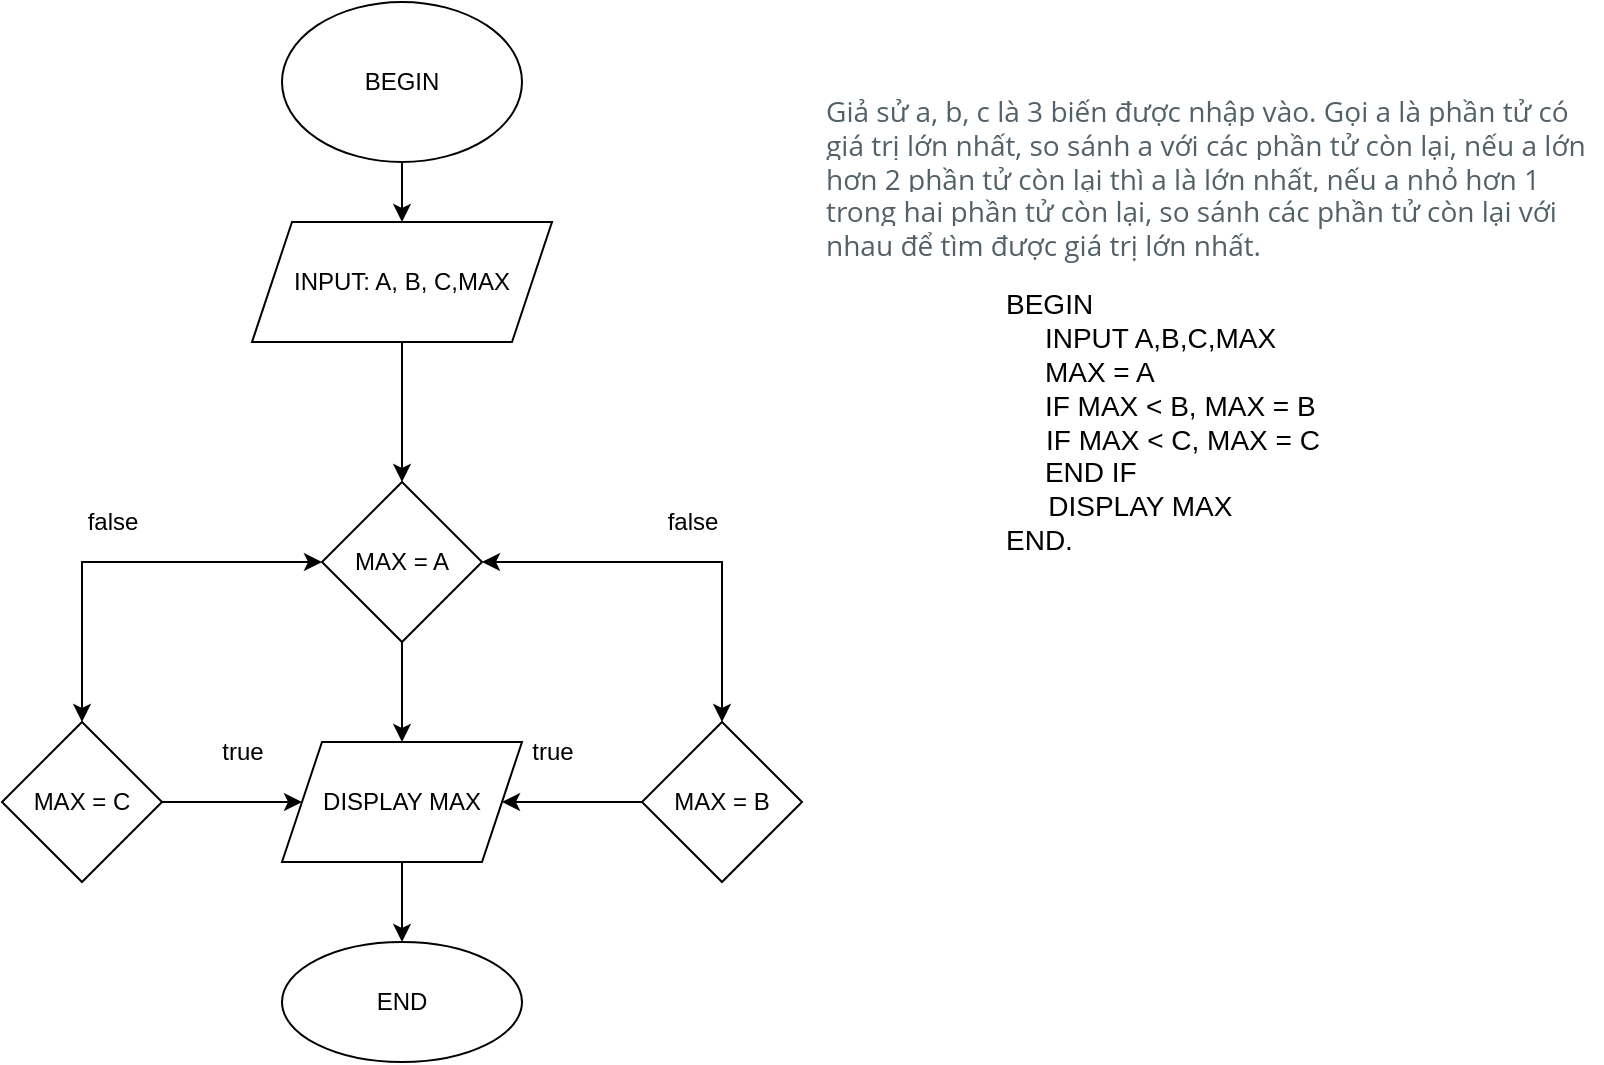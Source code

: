 <mxfile version="20.2.3" type="device"><diagram id="8q0owhe2cnxavjfr3GtK" name="Page-1"><mxGraphModel dx="1278" dy="1741" grid="1" gridSize="10" guides="1" tooltips="1" connect="1" arrows="1" fold="1" page="1" pageScale="1" pageWidth="850" pageHeight="1100" math="0" shadow="0"><root><mxCell id="0"/><mxCell id="1" parent="0"/><mxCell id="pYwd8odzGbm_qrx6KD8h-3" value="" style="edgeStyle=orthogonalEdgeStyle;rounded=0;orthogonalLoop=1;jettySize=auto;html=1;" edge="1" parent="1" source="pYwd8odzGbm_qrx6KD8h-1" target="pYwd8odzGbm_qrx6KD8h-2"><mxGeometry relative="1" as="geometry"/></mxCell><mxCell id="pYwd8odzGbm_qrx6KD8h-1" value="BEGIN" style="ellipse;whiteSpace=wrap;html=1;" vertex="1" parent="1"><mxGeometry x="170" y="-10" width="120" height="80" as="geometry"/></mxCell><mxCell id="pYwd8odzGbm_qrx6KD8h-7" value="" style="edgeStyle=orthogonalEdgeStyle;rounded=0;orthogonalLoop=1;jettySize=auto;html=1;" edge="1" parent="1" source="pYwd8odzGbm_qrx6KD8h-2" target="pYwd8odzGbm_qrx6KD8h-6"><mxGeometry relative="1" as="geometry"/></mxCell><mxCell id="pYwd8odzGbm_qrx6KD8h-2" value="INPUT: A, B, C,MAX" style="shape=parallelogram;perimeter=parallelogramPerimeter;whiteSpace=wrap;html=1;fixedSize=1;" vertex="1" parent="1"><mxGeometry x="155" y="100" width="150" height="60" as="geometry"/></mxCell><mxCell id="pYwd8odzGbm_qrx6KD8h-21" value="" style="edgeStyle=orthogonalEdgeStyle;rounded=0;orthogonalLoop=1;jettySize=auto;html=1;" edge="1" parent="1" source="pYwd8odzGbm_qrx6KD8h-6" target="pYwd8odzGbm_qrx6KD8h-11"><mxGeometry relative="1" as="geometry"/></mxCell><mxCell id="pYwd8odzGbm_qrx6KD8h-6" value="MAX = A" style="rhombus;whiteSpace=wrap;html=1;" vertex="1" parent="1"><mxGeometry x="190" y="230" width="80" height="80" as="geometry"/></mxCell><mxCell id="pYwd8odzGbm_qrx6KD8h-12" value="" style="edgeStyle=orthogonalEdgeStyle;rounded=0;orthogonalLoop=1;jettySize=auto;html=1;exitX=0;exitY=0.5;exitDx=0;exitDy=0;" edge="1" parent="1" source="pYwd8odzGbm_qrx6KD8h-27" target="pYwd8odzGbm_qrx6KD8h-11"><mxGeometry relative="1" as="geometry"><mxPoint x="340" y="390" as="sourcePoint"/></mxGeometry></mxCell><mxCell id="pYwd8odzGbm_qrx6KD8h-10" value="false" style="text;html=1;align=center;verticalAlign=middle;resizable=0;points=[];autosize=1;strokeColor=none;fillColor=none;" vertex="1" parent="1"><mxGeometry x="350" y="235" width="50" height="30" as="geometry"/></mxCell><mxCell id="pYwd8odzGbm_qrx6KD8h-34" value="" style="edgeStyle=orthogonalEdgeStyle;rounded=0;orthogonalLoop=1;jettySize=auto;html=1;" edge="1" parent="1" source="pYwd8odzGbm_qrx6KD8h-11" target="pYwd8odzGbm_qrx6KD8h-33"><mxGeometry relative="1" as="geometry"/></mxCell><mxCell id="pYwd8odzGbm_qrx6KD8h-11" value="DISPLAY MAX" style="shape=parallelogram;perimeter=parallelogramPerimeter;whiteSpace=wrap;html=1;fixedSize=1;" vertex="1" parent="1"><mxGeometry x="170" y="360" width="120" height="60" as="geometry"/></mxCell><mxCell id="pYwd8odzGbm_qrx6KD8h-15" value="" style="edgeStyle=orthogonalEdgeStyle;rounded=0;orthogonalLoop=1;jettySize=auto;html=1;exitX=1;exitY=0.5;exitDx=0;exitDy=0;" edge="1" parent="1" source="pYwd8odzGbm_qrx6KD8h-25" target="pYwd8odzGbm_qrx6KD8h-11"><mxGeometry relative="1" as="geometry"><mxPoint x="120" y="380" as="sourcePoint"/></mxGeometry></mxCell><mxCell id="pYwd8odzGbm_qrx6KD8h-18" value="false" style="text;html=1;align=center;verticalAlign=middle;resizable=0;points=[];autosize=1;strokeColor=none;fillColor=none;" vertex="1" parent="1"><mxGeometry x="60" y="235" width="50" height="30" as="geometry"/></mxCell><mxCell id="pYwd8odzGbm_qrx6KD8h-19" value="true" style="text;html=1;align=center;verticalAlign=middle;resizable=0;points=[];autosize=1;strokeColor=none;fillColor=none;" vertex="1" parent="1"><mxGeometry x="130" y="350" width="40" height="30" as="geometry"/></mxCell><mxCell id="pYwd8odzGbm_qrx6KD8h-20" value="true" style="text;html=1;align=center;verticalAlign=middle;resizable=0;points=[];autosize=1;strokeColor=none;fillColor=none;" vertex="1" parent="1"><mxGeometry x="285" y="350" width="40" height="30" as="geometry"/></mxCell><mxCell id="pYwd8odzGbm_qrx6KD8h-25" value="MAX = C" style="rhombus;whiteSpace=wrap;html=1;" vertex="1" parent="1"><mxGeometry x="30" y="350" width="80" height="80" as="geometry"/></mxCell><mxCell id="pYwd8odzGbm_qrx6KD8h-27" value="MAX = B" style="rhombus;whiteSpace=wrap;html=1;" vertex="1" parent="1"><mxGeometry x="350" y="350" width="80" height="80" as="geometry"/></mxCell><mxCell id="pYwd8odzGbm_qrx6KD8h-31" value="" style="endArrow=classic;startArrow=classic;html=1;rounded=0;exitX=0;exitY=0.5;exitDx=0;exitDy=0;entryX=0.5;entryY=0;entryDx=0;entryDy=0;" edge="1" parent="1" source="pYwd8odzGbm_qrx6KD8h-6" target="pYwd8odzGbm_qrx6KD8h-25"><mxGeometry width="50" height="50" relative="1" as="geometry"><mxPoint x="70" y="340" as="sourcePoint"/><mxPoint x="120" y="290" as="targetPoint"/><Array as="points"><mxPoint x="70" y="270"/></Array></mxGeometry></mxCell><mxCell id="pYwd8odzGbm_qrx6KD8h-32" value="" style="endArrow=classic;startArrow=classic;html=1;rounded=0;entryX=1;entryY=0.5;entryDx=0;entryDy=0;exitX=0.5;exitY=0;exitDx=0;exitDy=0;" edge="1" parent="1" source="pYwd8odzGbm_qrx6KD8h-27" target="pYwd8odzGbm_qrx6KD8h-6"><mxGeometry width="50" height="50" relative="1" as="geometry"><mxPoint x="340" y="350" as="sourcePoint"/><mxPoint x="390" y="270" as="targetPoint"/><Array as="points"><mxPoint x="390" y="270"/></Array></mxGeometry></mxCell><mxCell id="pYwd8odzGbm_qrx6KD8h-33" value="END" style="ellipse;whiteSpace=wrap;html=1;" vertex="1" parent="1"><mxGeometry x="170" y="460" width="120" height="60" as="geometry"/></mxCell><mxCell id="pYwd8odzGbm_qrx6KD8h-35" value="&lt;span style=&quot;color: rgb(82, 96, 105); font-family: &amp;quot;Open Sans&amp;quot;, sans-serif; font-size: 14px; font-style: normal; font-variant-ligatures: normal; font-variant-caps: normal; font-weight: 400; letter-spacing: normal; orphans: 2; text-align: left; text-indent: 0px; text-transform: none; white-space: normal; widows: 2; word-spacing: 0px; -webkit-text-stroke-width: 0px; background-color: rgb(255, 255, 255); text-decoration-thickness: initial; text-decoration-style: initial; text-decoration-color: initial; display: inline !important; float: none;&quot;&gt;Giả sử a, b, c là 3 biến được nhập vào. Gọi a là phần tử có giá trị lớn nhất, so sánh a với các phần tử còn lại, nếu a lớn hơn 2 phần tử còn lại thì a là lớn nhất, nếu a nhỏ hơn 1 trong hai phần tử còn lại, so sánh các phần tử còn lại với nhau để tìm được giá trị lớn nhất.&lt;/span&gt;" style="text;whiteSpace=wrap;html=1;" vertex="1" parent="1"><mxGeometry x="440" y="30" width="390" height="90" as="geometry"/></mxCell><mxCell id="pYwd8odzGbm_qrx6KD8h-36" value="&lt;font style=&quot;&quot;&gt;&lt;span style=&quot;font-size: 14px;&quot;&gt;BEGIN&lt;/span&gt;&lt;br&gt;&lt;span style=&quot;font-size: 14px;&quot;&gt;&amp;nbsp; &amp;nbsp; &amp;nbsp;INPUT A,B,C,MAX&lt;/span&gt;&lt;br&gt;&lt;span style=&quot;font-size: 14px;&quot;&gt;&amp;nbsp; &amp;nbsp; &amp;nbsp;MAX = A&lt;/span&gt;&lt;br&gt;&lt;span style=&quot;font-size: 14px;&quot;&gt;&amp;nbsp; &amp;nbsp; &amp;nbsp;IF MAX &amp;lt; B, MAX = B&lt;br&gt;&lt;/span&gt;&amp;nbsp; &amp;nbsp; &amp;nbsp; &lt;font style=&quot;font-size: 14px;&quot;&gt;IF MAX &amp;lt; C, MAX = C&lt;br&gt;&amp;nbsp; &amp;nbsp; &amp;nbsp;END IF&lt;br&gt;&lt;/font&gt;&amp;nbsp; &amp;nbsp; &lt;font style=&quot;font-size: 14px;&quot;&gt;&amp;nbsp; DISPLAY MAX&lt;br&gt;END.&lt;/font&gt;&lt;br&gt;&lt;/font&gt;" style="text;html=1;align=left;verticalAlign=middle;resizable=0;points=[];autosize=1;strokeColor=none;fillColor=none;" vertex="1" parent="1"><mxGeometry x="530" y="125" width="180" height="150" as="geometry"/></mxCell></root></mxGraphModel></diagram></mxfile>